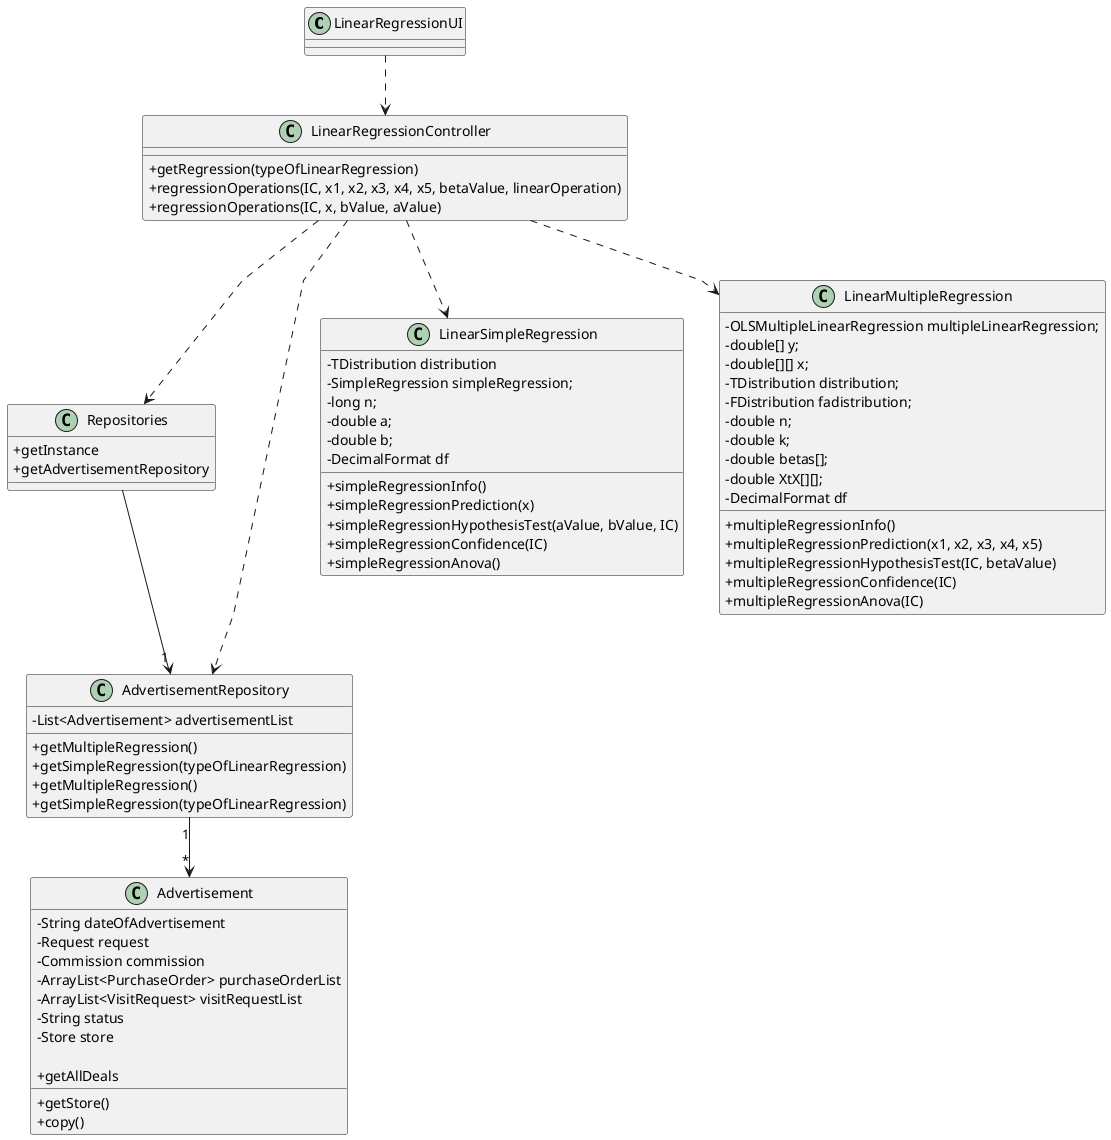 @startuml
skinparam packageStyle rectangle
skinparam shadowing false
skinparam lineType polyline


skinparam classAttributeIconSize 0

class LinearRegressionUI {}

class LinearRegressionController{
+getRegression(typeOfLinearRegression)
+regressionOperations(IC, x1, x2, x3, x4, x5, betaValue, linearOperation)
+regressionOperations(IC, x, bValue, aValue)
}

class Repositories{
+getInstance
+getAdvertisementRepository
}

class AdvertisementRepository{
-List<Advertisement> advertisementList

+getMultipleRegression()
+getSimpleRegression(typeOfLinearRegression)
+getMultipleRegression()
+getSimpleRegression(typeOfLinearRegression)
}

class LinearSimpleRegression{
-TDistribution distribution
- SimpleRegression simpleRegression;
- long n;
- double a;
- double b;
- DecimalFormat df

+simpleRegressionInfo()
+simpleRegressionPrediction(x)
+simpleRegressionHypothesisTest(aValue, bValue, IC)
+simpleRegressionConfidence(IC)
+simpleRegressionAnova()
}

class LinearMultipleRegression{
- OLSMultipleLinearRegression multipleLinearRegression;
- double[] y;
- double[][] x;
- TDistribution distribution;
- FDistribution fadistribution;
- double n;
- double k;
- double betas[];
- double XtX[][];
- DecimalFormat df

+multipleRegressionInfo()
+multipleRegressionPrediction(x1, x2, x3, x4, x5)
+multipleRegressionHypothesisTest(IC, betaValue)
+multipleRegressionConfidence(IC)
+multipleRegressionAnova(IC)
}

class Advertisement{
-String dateOfAdvertisement
-Request request
-Commission commission
-ArrayList<PurchaseOrder> purchaseOrderList
-ArrayList<VisitRequest> visitRequestList
-String status
-Store store

+getStore()
+getAllDeals
+copy()

}

LinearRegressionUI ..> LinearRegressionController

LinearRegressionController ..> Repositories
LinearRegressionController ..> AdvertisementRepository
LinearRegressionController ..> LinearSimpleRegression
LinearRegressionController ..> LinearMultipleRegression

Repositories --> "1" AdvertisementRepository

AdvertisementRepository"1" --> "*"Advertisement

@enduml